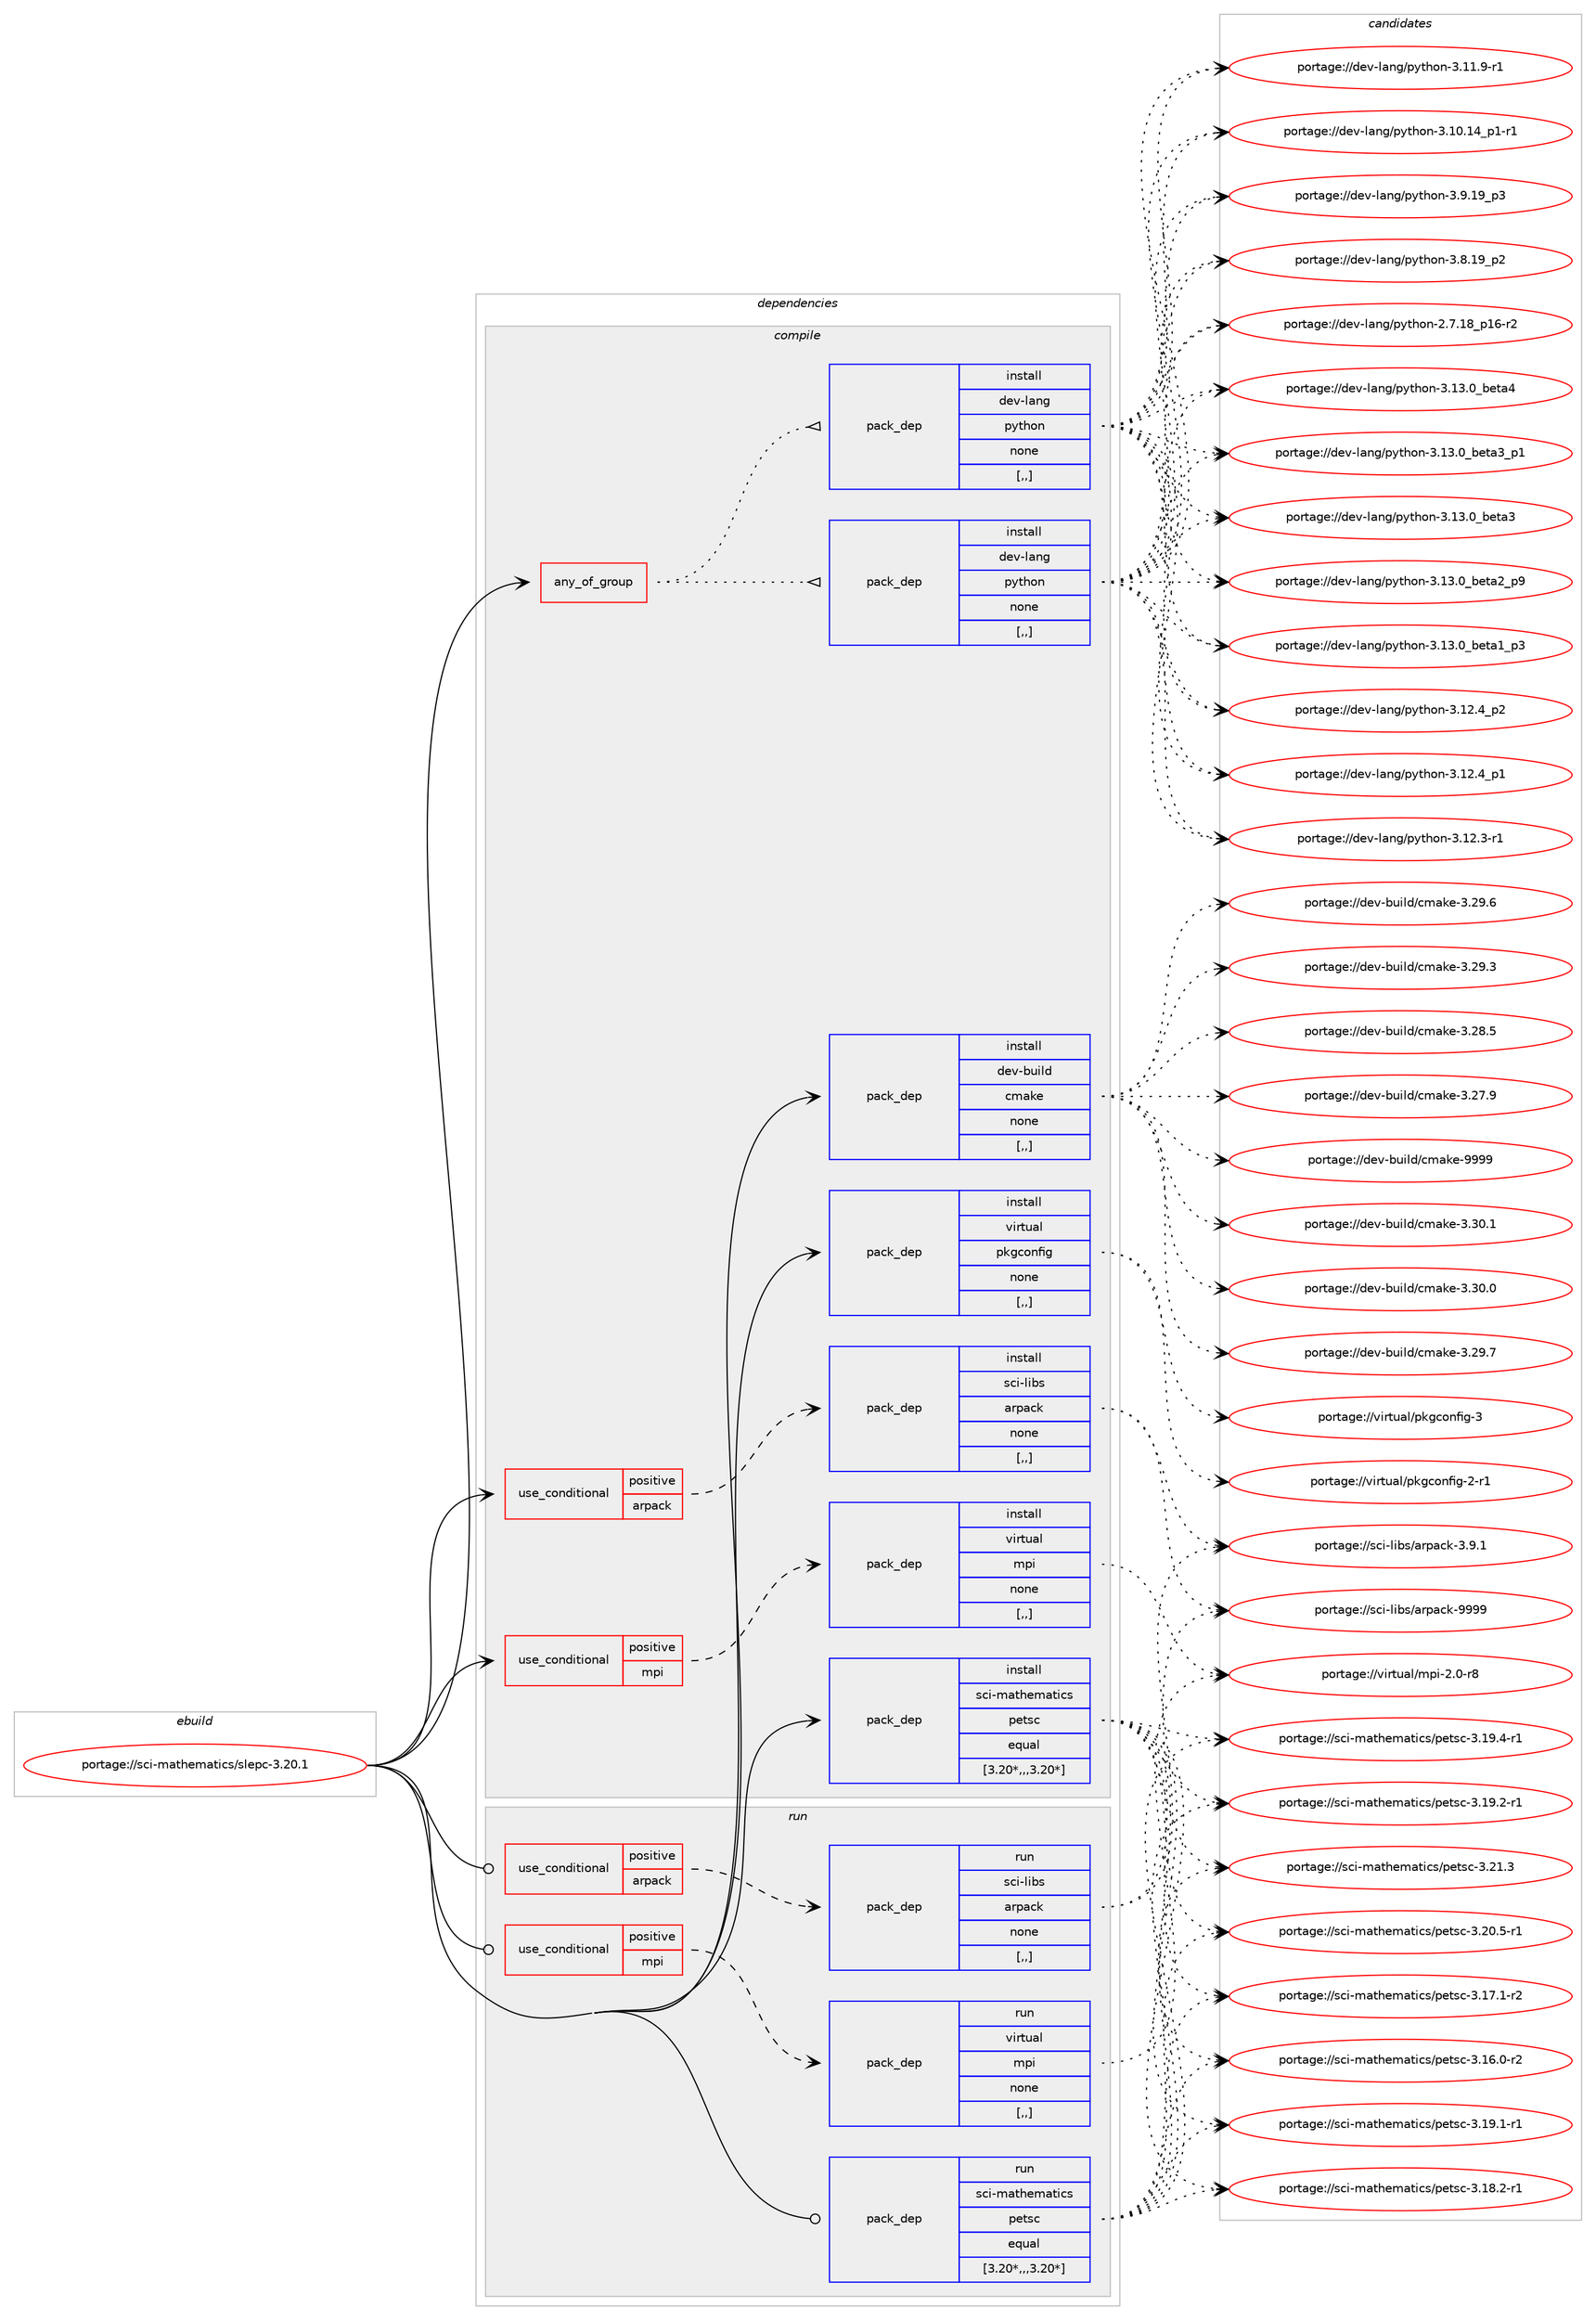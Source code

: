 digraph prolog {

# *************
# Graph options
# *************

newrank=true;
concentrate=true;
compound=true;
graph [rankdir=LR,fontname=Helvetica,fontsize=10,ranksep=1.5];#, ranksep=2.5, nodesep=0.2];
edge  [arrowhead=vee];
node  [fontname=Helvetica,fontsize=10];

# **********
# The ebuild
# **********

subgraph cluster_leftcol {
color=gray;
label=<<i>ebuild</i>>;
id [label="portage://sci-mathematics/slepc-3.20.1", color=red, width=4, href="../sci-mathematics/slepc-3.20.1.svg"];
}

# ****************
# The dependencies
# ****************

subgraph cluster_midcol {
color=gray;
label=<<i>dependencies</i>>;
subgraph cluster_compile {
fillcolor="#eeeeee";
style=filled;
label=<<i>compile</i>>;
subgraph any2671 {
dependency410028 [label=<<TABLE BORDER="0" CELLBORDER="1" CELLSPACING="0" CELLPADDING="4"><TR><TD CELLPADDING="10">any_of_group</TD></TR></TABLE>>, shape=none, color=red];subgraph pack298350 {
dependency410029 [label=<<TABLE BORDER="0" CELLBORDER="1" CELLSPACING="0" CELLPADDING="4" WIDTH="220"><TR><TD ROWSPAN="6" CELLPADDING="30">pack_dep</TD></TR><TR><TD WIDTH="110">install</TD></TR><TR><TD>dev-lang</TD></TR><TR><TD>python</TD></TR><TR><TD>none</TD></TR><TR><TD>[,,]</TD></TR></TABLE>>, shape=none, color=blue];
}
dependency410028:e -> dependency410029:w [weight=20,style="dotted",arrowhead="oinv"];
subgraph pack298351 {
dependency410030 [label=<<TABLE BORDER="0" CELLBORDER="1" CELLSPACING="0" CELLPADDING="4" WIDTH="220"><TR><TD ROWSPAN="6" CELLPADDING="30">pack_dep</TD></TR><TR><TD WIDTH="110">install</TD></TR><TR><TD>dev-lang</TD></TR><TR><TD>python</TD></TR><TR><TD>none</TD></TR><TR><TD>[,,]</TD></TR></TABLE>>, shape=none, color=blue];
}
dependency410028:e -> dependency410030:w [weight=20,style="dotted",arrowhead="oinv"];
}
id:e -> dependency410028:w [weight=20,style="solid",arrowhead="vee"];
subgraph cond108784 {
dependency410031 [label=<<TABLE BORDER="0" CELLBORDER="1" CELLSPACING="0" CELLPADDING="4"><TR><TD ROWSPAN="3" CELLPADDING="10">use_conditional</TD></TR><TR><TD>positive</TD></TR><TR><TD>arpack</TD></TR></TABLE>>, shape=none, color=red];
subgraph pack298352 {
dependency410032 [label=<<TABLE BORDER="0" CELLBORDER="1" CELLSPACING="0" CELLPADDING="4" WIDTH="220"><TR><TD ROWSPAN="6" CELLPADDING="30">pack_dep</TD></TR><TR><TD WIDTH="110">install</TD></TR><TR><TD>sci-libs</TD></TR><TR><TD>arpack</TD></TR><TR><TD>none</TD></TR><TR><TD>[,,]</TD></TR></TABLE>>, shape=none, color=blue];
}
dependency410031:e -> dependency410032:w [weight=20,style="dashed",arrowhead="vee"];
}
id:e -> dependency410031:w [weight=20,style="solid",arrowhead="vee"];
subgraph cond108785 {
dependency410033 [label=<<TABLE BORDER="0" CELLBORDER="1" CELLSPACING="0" CELLPADDING="4"><TR><TD ROWSPAN="3" CELLPADDING="10">use_conditional</TD></TR><TR><TD>positive</TD></TR><TR><TD>mpi</TD></TR></TABLE>>, shape=none, color=red];
subgraph pack298353 {
dependency410034 [label=<<TABLE BORDER="0" CELLBORDER="1" CELLSPACING="0" CELLPADDING="4" WIDTH="220"><TR><TD ROWSPAN="6" CELLPADDING="30">pack_dep</TD></TR><TR><TD WIDTH="110">install</TD></TR><TR><TD>virtual</TD></TR><TR><TD>mpi</TD></TR><TR><TD>none</TD></TR><TR><TD>[,,]</TD></TR></TABLE>>, shape=none, color=blue];
}
dependency410033:e -> dependency410034:w [weight=20,style="dashed",arrowhead="vee"];
}
id:e -> dependency410033:w [weight=20,style="solid",arrowhead="vee"];
subgraph pack298354 {
dependency410035 [label=<<TABLE BORDER="0" CELLBORDER="1" CELLSPACING="0" CELLPADDING="4" WIDTH="220"><TR><TD ROWSPAN="6" CELLPADDING="30">pack_dep</TD></TR><TR><TD WIDTH="110">install</TD></TR><TR><TD>dev-build</TD></TR><TR><TD>cmake</TD></TR><TR><TD>none</TD></TR><TR><TD>[,,]</TD></TR></TABLE>>, shape=none, color=blue];
}
id:e -> dependency410035:w [weight=20,style="solid",arrowhead="vee"];
subgraph pack298355 {
dependency410036 [label=<<TABLE BORDER="0" CELLBORDER="1" CELLSPACING="0" CELLPADDING="4" WIDTH="220"><TR><TD ROWSPAN="6" CELLPADDING="30">pack_dep</TD></TR><TR><TD WIDTH="110">install</TD></TR><TR><TD>sci-mathematics</TD></TR><TR><TD>petsc</TD></TR><TR><TD>equal</TD></TR><TR><TD>[3.20*,,,3.20*]</TD></TR></TABLE>>, shape=none, color=blue];
}
id:e -> dependency410036:w [weight=20,style="solid",arrowhead="vee"];
subgraph pack298356 {
dependency410037 [label=<<TABLE BORDER="0" CELLBORDER="1" CELLSPACING="0" CELLPADDING="4" WIDTH="220"><TR><TD ROWSPAN="6" CELLPADDING="30">pack_dep</TD></TR><TR><TD WIDTH="110">install</TD></TR><TR><TD>virtual</TD></TR><TR><TD>pkgconfig</TD></TR><TR><TD>none</TD></TR><TR><TD>[,,]</TD></TR></TABLE>>, shape=none, color=blue];
}
id:e -> dependency410037:w [weight=20,style="solid",arrowhead="vee"];
}
subgraph cluster_compileandrun {
fillcolor="#eeeeee";
style=filled;
label=<<i>compile and run</i>>;
}
subgraph cluster_run {
fillcolor="#eeeeee";
style=filled;
label=<<i>run</i>>;
subgraph cond108786 {
dependency410038 [label=<<TABLE BORDER="0" CELLBORDER="1" CELLSPACING="0" CELLPADDING="4"><TR><TD ROWSPAN="3" CELLPADDING="10">use_conditional</TD></TR><TR><TD>positive</TD></TR><TR><TD>arpack</TD></TR></TABLE>>, shape=none, color=red];
subgraph pack298357 {
dependency410039 [label=<<TABLE BORDER="0" CELLBORDER="1" CELLSPACING="0" CELLPADDING="4" WIDTH="220"><TR><TD ROWSPAN="6" CELLPADDING="30">pack_dep</TD></TR><TR><TD WIDTH="110">run</TD></TR><TR><TD>sci-libs</TD></TR><TR><TD>arpack</TD></TR><TR><TD>none</TD></TR><TR><TD>[,,]</TD></TR></TABLE>>, shape=none, color=blue];
}
dependency410038:e -> dependency410039:w [weight=20,style="dashed",arrowhead="vee"];
}
id:e -> dependency410038:w [weight=20,style="solid",arrowhead="odot"];
subgraph cond108787 {
dependency410040 [label=<<TABLE BORDER="0" CELLBORDER="1" CELLSPACING="0" CELLPADDING="4"><TR><TD ROWSPAN="3" CELLPADDING="10">use_conditional</TD></TR><TR><TD>positive</TD></TR><TR><TD>mpi</TD></TR></TABLE>>, shape=none, color=red];
subgraph pack298358 {
dependency410041 [label=<<TABLE BORDER="0" CELLBORDER="1" CELLSPACING="0" CELLPADDING="4" WIDTH="220"><TR><TD ROWSPAN="6" CELLPADDING="30">pack_dep</TD></TR><TR><TD WIDTH="110">run</TD></TR><TR><TD>virtual</TD></TR><TR><TD>mpi</TD></TR><TR><TD>none</TD></TR><TR><TD>[,,]</TD></TR></TABLE>>, shape=none, color=blue];
}
dependency410040:e -> dependency410041:w [weight=20,style="dashed",arrowhead="vee"];
}
id:e -> dependency410040:w [weight=20,style="solid",arrowhead="odot"];
subgraph pack298359 {
dependency410042 [label=<<TABLE BORDER="0" CELLBORDER="1" CELLSPACING="0" CELLPADDING="4" WIDTH="220"><TR><TD ROWSPAN="6" CELLPADDING="30">pack_dep</TD></TR><TR><TD WIDTH="110">run</TD></TR><TR><TD>sci-mathematics</TD></TR><TR><TD>petsc</TD></TR><TR><TD>equal</TD></TR><TR><TD>[3.20*,,,3.20*]</TD></TR></TABLE>>, shape=none, color=blue];
}
id:e -> dependency410042:w [weight=20,style="solid",arrowhead="odot"];
}
}

# **************
# The candidates
# **************

subgraph cluster_choices {
rank=same;
color=gray;
label=<<i>candidates</i>>;

subgraph choice298350 {
color=black;
nodesep=1;
choice1001011184510897110103471121211161041111104551464951464895981011169752 [label="portage://dev-lang/python-3.13.0_beta4", color=red, width=4,href="../dev-lang/python-3.13.0_beta4.svg"];
choice10010111845108971101034711212111610411111045514649514648959810111697519511249 [label="portage://dev-lang/python-3.13.0_beta3_p1", color=red, width=4,href="../dev-lang/python-3.13.0_beta3_p1.svg"];
choice1001011184510897110103471121211161041111104551464951464895981011169751 [label="portage://dev-lang/python-3.13.0_beta3", color=red, width=4,href="../dev-lang/python-3.13.0_beta3.svg"];
choice10010111845108971101034711212111610411111045514649514648959810111697509511257 [label="portage://dev-lang/python-3.13.0_beta2_p9", color=red, width=4,href="../dev-lang/python-3.13.0_beta2_p9.svg"];
choice10010111845108971101034711212111610411111045514649514648959810111697499511251 [label="portage://dev-lang/python-3.13.0_beta1_p3", color=red, width=4,href="../dev-lang/python-3.13.0_beta1_p3.svg"];
choice100101118451089711010347112121116104111110455146495046529511250 [label="portage://dev-lang/python-3.12.4_p2", color=red, width=4,href="../dev-lang/python-3.12.4_p2.svg"];
choice100101118451089711010347112121116104111110455146495046529511249 [label="portage://dev-lang/python-3.12.4_p1", color=red, width=4,href="../dev-lang/python-3.12.4_p1.svg"];
choice100101118451089711010347112121116104111110455146495046514511449 [label="portage://dev-lang/python-3.12.3-r1", color=red, width=4,href="../dev-lang/python-3.12.3-r1.svg"];
choice100101118451089711010347112121116104111110455146494946574511449 [label="portage://dev-lang/python-3.11.9-r1", color=red, width=4,href="../dev-lang/python-3.11.9-r1.svg"];
choice100101118451089711010347112121116104111110455146494846495295112494511449 [label="portage://dev-lang/python-3.10.14_p1-r1", color=red, width=4,href="../dev-lang/python-3.10.14_p1-r1.svg"];
choice100101118451089711010347112121116104111110455146574649579511251 [label="portage://dev-lang/python-3.9.19_p3", color=red, width=4,href="../dev-lang/python-3.9.19_p3.svg"];
choice100101118451089711010347112121116104111110455146564649579511250 [label="portage://dev-lang/python-3.8.19_p2", color=red, width=4,href="../dev-lang/python-3.8.19_p2.svg"];
choice100101118451089711010347112121116104111110455046554649569511249544511450 [label="portage://dev-lang/python-2.7.18_p16-r2", color=red, width=4,href="../dev-lang/python-2.7.18_p16-r2.svg"];
dependency410029:e -> choice1001011184510897110103471121211161041111104551464951464895981011169752:w [style=dotted,weight="100"];
dependency410029:e -> choice10010111845108971101034711212111610411111045514649514648959810111697519511249:w [style=dotted,weight="100"];
dependency410029:e -> choice1001011184510897110103471121211161041111104551464951464895981011169751:w [style=dotted,weight="100"];
dependency410029:e -> choice10010111845108971101034711212111610411111045514649514648959810111697509511257:w [style=dotted,weight="100"];
dependency410029:e -> choice10010111845108971101034711212111610411111045514649514648959810111697499511251:w [style=dotted,weight="100"];
dependency410029:e -> choice100101118451089711010347112121116104111110455146495046529511250:w [style=dotted,weight="100"];
dependency410029:e -> choice100101118451089711010347112121116104111110455146495046529511249:w [style=dotted,weight="100"];
dependency410029:e -> choice100101118451089711010347112121116104111110455146495046514511449:w [style=dotted,weight="100"];
dependency410029:e -> choice100101118451089711010347112121116104111110455146494946574511449:w [style=dotted,weight="100"];
dependency410029:e -> choice100101118451089711010347112121116104111110455146494846495295112494511449:w [style=dotted,weight="100"];
dependency410029:e -> choice100101118451089711010347112121116104111110455146574649579511251:w [style=dotted,weight="100"];
dependency410029:e -> choice100101118451089711010347112121116104111110455146564649579511250:w [style=dotted,weight="100"];
dependency410029:e -> choice100101118451089711010347112121116104111110455046554649569511249544511450:w [style=dotted,weight="100"];
}
subgraph choice298351 {
color=black;
nodesep=1;
choice1001011184510897110103471121211161041111104551464951464895981011169752 [label="portage://dev-lang/python-3.13.0_beta4", color=red, width=4,href="../dev-lang/python-3.13.0_beta4.svg"];
choice10010111845108971101034711212111610411111045514649514648959810111697519511249 [label="portage://dev-lang/python-3.13.0_beta3_p1", color=red, width=4,href="../dev-lang/python-3.13.0_beta3_p1.svg"];
choice1001011184510897110103471121211161041111104551464951464895981011169751 [label="portage://dev-lang/python-3.13.0_beta3", color=red, width=4,href="../dev-lang/python-3.13.0_beta3.svg"];
choice10010111845108971101034711212111610411111045514649514648959810111697509511257 [label="portage://dev-lang/python-3.13.0_beta2_p9", color=red, width=4,href="../dev-lang/python-3.13.0_beta2_p9.svg"];
choice10010111845108971101034711212111610411111045514649514648959810111697499511251 [label="portage://dev-lang/python-3.13.0_beta1_p3", color=red, width=4,href="../dev-lang/python-3.13.0_beta1_p3.svg"];
choice100101118451089711010347112121116104111110455146495046529511250 [label="portage://dev-lang/python-3.12.4_p2", color=red, width=4,href="../dev-lang/python-3.12.4_p2.svg"];
choice100101118451089711010347112121116104111110455146495046529511249 [label="portage://dev-lang/python-3.12.4_p1", color=red, width=4,href="../dev-lang/python-3.12.4_p1.svg"];
choice100101118451089711010347112121116104111110455146495046514511449 [label="portage://dev-lang/python-3.12.3-r1", color=red, width=4,href="../dev-lang/python-3.12.3-r1.svg"];
choice100101118451089711010347112121116104111110455146494946574511449 [label="portage://dev-lang/python-3.11.9-r1", color=red, width=4,href="../dev-lang/python-3.11.9-r1.svg"];
choice100101118451089711010347112121116104111110455146494846495295112494511449 [label="portage://dev-lang/python-3.10.14_p1-r1", color=red, width=4,href="../dev-lang/python-3.10.14_p1-r1.svg"];
choice100101118451089711010347112121116104111110455146574649579511251 [label="portage://dev-lang/python-3.9.19_p3", color=red, width=4,href="../dev-lang/python-3.9.19_p3.svg"];
choice100101118451089711010347112121116104111110455146564649579511250 [label="portage://dev-lang/python-3.8.19_p2", color=red, width=4,href="../dev-lang/python-3.8.19_p2.svg"];
choice100101118451089711010347112121116104111110455046554649569511249544511450 [label="portage://dev-lang/python-2.7.18_p16-r2", color=red, width=4,href="../dev-lang/python-2.7.18_p16-r2.svg"];
dependency410030:e -> choice1001011184510897110103471121211161041111104551464951464895981011169752:w [style=dotted,weight="100"];
dependency410030:e -> choice10010111845108971101034711212111610411111045514649514648959810111697519511249:w [style=dotted,weight="100"];
dependency410030:e -> choice1001011184510897110103471121211161041111104551464951464895981011169751:w [style=dotted,weight="100"];
dependency410030:e -> choice10010111845108971101034711212111610411111045514649514648959810111697509511257:w [style=dotted,weight="100"];
dependency410030:e -> choice10010111845108971101034711212111610411111045514649514648959810111697499511251:w [style=dotted,weight="100"];
dependency410030:e -> choice100101118451089711010347112121116104111110455146495046529511250:w [style=dotted,weight="100"];
dependency410030:e -> choice100101118451089711010347112121116104111110455146495046529511249:w [style=dotted,weight="100"];
dependency410030:e -> choice100101118451089711010347112121116104111110455146495046514511449:w [style=dotted,weight="100"];
dependency410030:e -> choice100101118451089711010347112121116104111110455146494946574511449:w [style=dotted,weight="100"];
dependency410030:e -> choice100101118451089711010347112121116104111110455146494846495295112494511449:w [style=dotted,weight="100"];
dependency410030:e -> choice100101118451089711010347112121116104111110455146574649579511251:w [style=dotted,weight="100"];
dependency410030:e -> choice100101118451089711010347112121116104111110455146564649579511250:w [style=dotted,weight="100"];
dependency410030:e -> choice100101118451089711010347112121116104111110455046554649569511249544511450:w [style=dotted,weight="100"];
}
subgraph choice298352 {
color=black;
nodesep=1;
choice115991054510810598115479711411297991074557575757 [label="portage://sci-libs/arpack-9999", color=red, width=4,href="../sci-libs/arpack-9999.svg"];
choice11599105451081059811547971141129799107455146574649 [label="portage://sci-libs/arpack-3.9.1", color=red, width=4,href="../sci-libs/arpack-3.9.1.svg"];
dependency410032:e -> choice115991054510810598115479711411297991074557575757:w [style=dotted,weight="100"];
dependency410032:e -> choice11599105451081059811547971141129799107455146574649:w [style=dotted,weight="100"];
}
subgraph choice298353 {
color=black;
nodesep=1;
choice1181051141161179710847109112105455046484511456 [label="portage://virtual/mpi-2.0-r8", color=red, width=4,href="../virtual/mpi-2.0-r8.svg"];
dependency410034:e -> choice1181051141161179710847109112105455046484511456:w [style=dotted,weight="100"];
}
subgraph choice298354 {
color=black;
nodesep=1;
choice10010111845981171051081004799109971071014557575757 [label="portage://dev-build/cmake-9999", color=red, width=4,href="../dev-build/cmake-9999.svg"];
choice100101118459811710510810047991099710710145514651484649 [label="portage://dev-build/cmake-3.30.1", color=red, width=4,href="../dev-build/cmake-3.30.1.svg"];
choice100101118459811710510810047991099710710145514651484648 [label="portage://dev-build/cmake-3.30.0", color=red, width=4,href="../dev-build/cmake-3.30.0.svg"];
choice100101118459811710510810047991099710710145514650574655 [label="portage://dev-build/cmake-3.29.7", color=red, width=4,href="../dev-build/cmake-3.29.7.svg"];
choice100101118459811710510810047991099710710145514650574654 [label="portage://dev-build/cmake-3.29.6", color=red, width=4,href="../dev-build/cmake-3.29.6.svg"];
choice100101118459811710510810047991099710710145514650574651 [label="portage://dev-build/cmake-3.29.3", color=red, width=4,href="../dev-build/cmake-3.29.3.svg"];
choice100101118459811710510810047991099710710145514650564653 [label="portage://dev-build/cmake-3.28.5", color=red, width=4,href="../dev-build/cmake-3.28.5.svg"];
choice100101118459811710510810047991099710710145514650554657 [label="portage://dev-build/cmake-3.27.9", color=red, width=4,href="../dev-build/cmake-3.27.9.svg"];
dependency410035:e -> choice10010111845981171051081004799109971071014557575757:w [style=dotted,weight="100"];
dependency410035:e -> choice100101118459811710510810047991099710710145514651484649:w [style=dotted,weight="100"];
dependency410035:e -> choice100101118459811710510810047991099710710145514651484648:w [style=dotted,weight="100"];
dependency410035:e -> choice100101118459811710510810047991099710710145514650574655:w [style=dotted,weight="100"];
dependency410035:e -> choice100101118459811710510810047991099710710145514650574654:w [style=dotted,weight="100"];
dependency410035:e -> choice100101118459811710510810047991099710710145514650574651:w [style=dotted,weight="100"];
dependency410035:e -> choice100101118459811710510810047991099710710145514650564653:w [style=dotted,weight="100"];
dependency410035:e -> choice100101118459811710510810047991099710710145514650554657:w [style=dotted,weight="100"];
}
subgraph choice298355 {
color=black;
nodesep=1;
choice1159910545109971161041011099711610599115471121011161159945514650494651 [label="portage://sci-mathematics/petsc-3.21.3", color=red, width=4,href="../sci-mathematics/petsc-3.21.3.svg"];
choice11599105451099711610410110997116105991154711210111611599455146504846534511449 [label="portage://sci-mathematics/petsc-3.20.5-r1", color=red, width=4,href="../sci-mathematics/petsc-3.20.5-r1.svg"];
choice11599105451099711610410110997116105991154711210111611599455146495746524511449 [label="portage://sci-mathematics/petsc-3.19.4-r1", color=red, width=4,href="../sci-mathematics/petsc-3.19.4-r1.svg"];
choice11599105451099711610410110997116105991154711210111611599455146495746504511449 [label="portage://sci-mathematics/petsc-3.19.2-r1", color=red, width=4,href="../sci-mathematics/petsc-3.19.2-r1.svg"];
choice11599105451099711610410110997116105991154711210111611599455146495746494511449 [label="portage://sci-mathematics/petsc-3.19.1-r1", color=red, width=4,href="../sci-mathematics/petsc-3.19.1-r1.svg"];
choice11599105451099711610410110997116105991154711210111611599455146495646504511449 [label="portage://sci-mathematics/petsc-3.18.2-r1", color=red, width=4,href="../sci-mathematics/petsc-3.18.2-r1.svg"];
choice11599105451099711610410110997116105991154711210111611599455146495546494511450 [label="portage://sci-mathematics/petsc-3.17.1-r2", color=red, width=4,href="../sci-mathematics/petsc-3.17.1-r2.svg"];
choice11599105451099711610410110997116105991154711210111611599455146495446484511450 [label="portage://sci-mathematics/petsc-3.16.0-r2", color=red, width=4,href="../sci-mathematics/petsc-3.16.0-r2.svg"];
dependency410036:e -> choice1159910545109971161041011099711610599115471121011161159945514650494651:w [style=dotted,weight="100"];
dependency410036:e -> choice11599105451099711610410110997116105991154711210111611599455146504846534511449:w [style=dotted,weight="100"];
dependency410036:e -> choice11599105451099711610410110997116105991154711210111611599455146495746524511449:w [style=dotted,weight="100"];
dependency410036:e -> choice11599105451099711610410110997116105991154711210111611599455146495746504511449:w [style=dotted,weight="100"];
dependency410036:e -> choice11599105451099711610410110997116105991154711210111611599455146495746494511449:w [style=dotted,weight="100"];
dependency410036:e -> choice11599105451099711610410110997116105991154711210111611599455146495646504511449:w [style=dotted,weight="100"];
dependency410036:e -> choice11599105451099711610410110997116105991154711210111611599455146495546494511450:w [style=dotted,weight="100"];
dependency410036:e -> choice11599105451099711610410110997116105991154711210111611599455146495446484511450:w [style=dotted,weight="100"];
}
subgraph choice298356 {
color=black;
nodesep=1;
choice1181051141161179710847112107103991111101021051034551 [label="portage://virtual/pkgconfig-3", color=red, width=4,href="../virtual/pkgconfig-3.svg"];
choice11810511411611797108471121071039911111010210510345504511449 [label="portage://virtual/pkgconfig-2-r1", color=red, width=4,href="../virtual/pkgconfig-2-r1.svg"];
dependency410037:e -> choice1181051141161179710847112107103991111101021051034551:w [style=dotted,weight="100"];
dependency410037:e -> choice11810511411611797108471121071039911111010210510345504511449:w [style=dotted,weight="100"];
}
subgraph choice298357 {
color=black;
nodesep=1;
choice115991054510810598115479711411297991074557575757 [label="portage://sci-libs/arpack-9999", color=red, width=4,href="../sci-libs/arpack-9999.svg"];
choice11599105451081059811547971141129799107455146574649 [label="portage://sci-libs/arpack-3.9.1", color=red, width=4,href="../sci-libs/arpack-3.9.1.svg"];
dependency410039:e -> choice115991054510810598115479711411297991074557575757:w [style=dotted,weight="100"];
dependency410039:e -> choice11599105451081059811547971141129799107455146574649:w [style=dotted,weight="100"];
}
subgraph choice298358 {
color=black;
nodesep=1;
choice1181051141161179710847109112105455046484511456 [label="portage://virtual/mpi-2.0-r8", color=red, width=4,href="../virtual/mpi-2.0-r8.svg"];
dependency410041:e -> choice1181051141161179710847109112105455046484511456:w [style=dotted,weight="100"];
}
subgraph choice298359 {
color=black;
nodesep=1;
choice1159910545109971161041011099711610599115471121011161159945514650494651 [label="portage://sci-mathematics/petsc-3.21.3", color=red, width=4,href="../sci-mathematics/petsc-3.21.3.svg"];
choice11599105451099711610410110997116105991154711210111611599455146504846534511449 [label="portage://sci-mathematics/petsc-3.20.5-r1", color=red, width=4,href="../sci-mathematics/petsc-3.20.5-r1.svg"];
choice11599105451099711610410110997116105991154711210111611599455146495746524511449 [label="portage://sci-mathematics/petsc-3.19.4-r1", color=red, width=4,href="../sci-mathematics/petsc-3.19.4-r1.svg"];
choice11599105451099711610410110997116105991154711210111611599455146495746504511449 [label="portage://sci-mathematics/petsc-3.19.2-r1", color=red, width=4,href="../sci-mathematics/petsc-3.19.2-r1.svg"];
choice11599105451099711610410110997116105991154711210111611599455146495746494511449 [label="portage://sci-mathematics/petsc-3.19.1-r1", color=red, width=4,href="../sci-mathematics/petsc-3.19.1-r1.svg"];
choice11599105451099711610410110997116105991154711210111611599455146495646504511449 [label="portage://sci-mathematics/petsc-3.18.2-r1", color=red, width=4,href="../sci-mathematics/petsc-3.18.2-r1.svg"];
choice11599105451099711610410110997116105991154711210111611599455146495546494511450 [label="portage://sci-mathematics/petsc-3.17.1-r2", color=red, width=4,href="../sci-mathematics/petsc-3.17.1-r2.svg"];
choice11599105451099711610410110997116105991154711210111611599455146495446484511450 [label="portage://sci-mathematics/petsc-3.16.0-r2", color=red, width=4,href="../sci-mathematics/petsc-3.16.0-r2.svg"];
dependency410042:e -> choice1159910545109971161041011099711610599115471121011161159945514650494651:w [style=dotted,weight="100"];
dependency410042:e -> choice11599105451099711610410110997116105991154711210111611599455146504846534511449:w [style=dotted,weight="100"];
dependency410042:e -> choice11599105451099711610410110997116105991154711210111611599455146495746524511449:w [style=dotted,weight="100"];
dependency410042:e -> choice11599105451099711610410110997116105991154711210111611599455146495746504511449:w [style=dotted,weight="100"];
dependency410042:e -> choice11599105451099711610410110997116105991154711210111611599455146495746494511449:w [style=dotted,weight="100"];
dependency410042:e -> choice11599105451099711610410110997116105991154711210111611599455146495646504511449:w [style=dotted,weight="100"];
dependency410042:e -> choice11599105451099711610410110997116105991154711210111611599455146495546494511450:w [style=dotted,weight="100"];
dependency410042:e -> choice11599105451099711610410110997116105991154711210111611599455146495446484511450:w [style=dotted,weight="100"];
}
}

}
